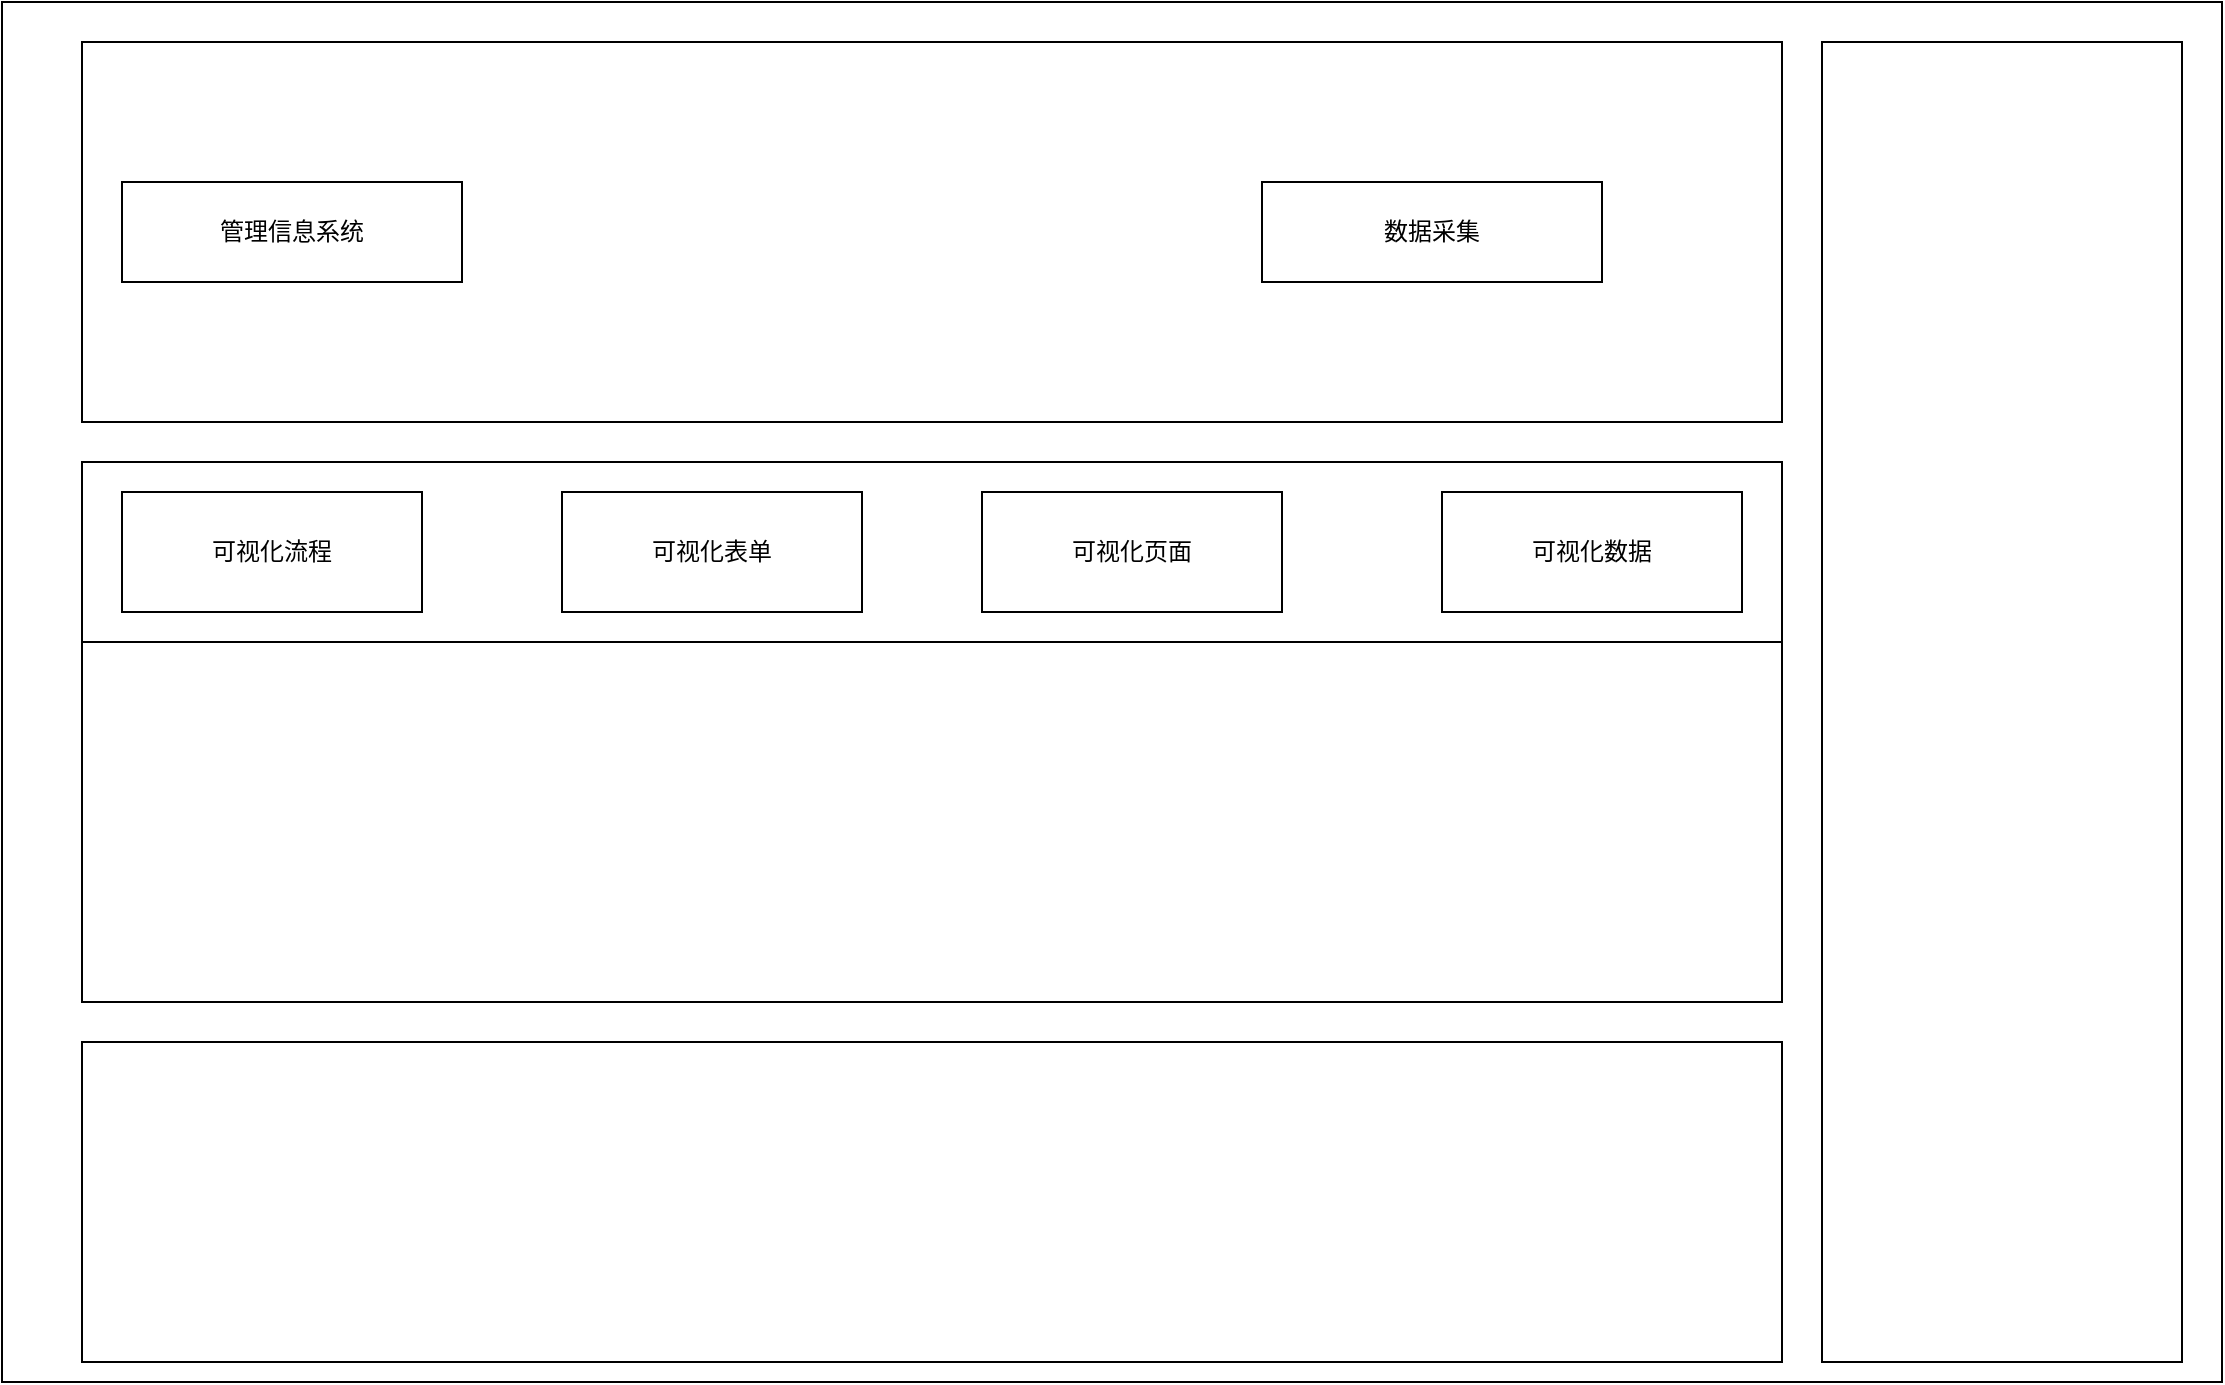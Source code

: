<mxfile version="24.2.9" type="github">
  <diagram name="第 1 页" id="HGLDyv8BH4dk013UrVIh">
    <mxGraphModel dx="2620" dy="923" grid="1" gridSize="10" guides="1" tooltips="1" connect="1" arrows="1" fold="1" page="1" pageScale="1" pageWidth="827" pageHeight="1169" math="0" shadow="0">
      <root>
        <mxCell id="0" />
        <mxCell id="1" parent="0" />
        <mxCell id="jLknQ4JefzLzpSv0ryhA-1" value="" style="rounded=0;whiteSpace=wrap;html=1;" vertex="1" parent="1">
          <mxGeometry x="-90" y="70" width="1110" height="690" as="geometry" />
        </mxCell>
        <mxCell id="jLknQ4JefzLzpSv0ryhA-2" value="" style="rounded=0;whiteSpace=wrap;html=1;" vertex="1" parent="1">
          <mxGeometry x="-50" y="90" width="850" height="190" as="geometry" />
        </mxCell>
        <mxCell id="jLknQ4JefzLzpSv0ryhA-4" value="" style="rounded=0;whiteSpace=wrap;html=1;" vertex="1" parent="1">
          <mxGeometry x="-50" y="300" width="850" height="270" as="geometry" />
        </mxCell>
        <mxCell id="jLknQ4JefzLzpSv0ryhA-5" value="" style="rounded=0;whiteSpace=wrap;html=1;" vertex="1" parent="1">
          <mxGeometry x="-50" y="590" width="850" height="160" as="geometry" />
        </mxCell>
        <mxCell id="jLknQ4JefzLzpSv0ryhA-6" value="" style="rounded=0;whiteSpace=wrap;html=1;" vertex="1" parent="1">
          <mxGeometry x="820" y="90" width="180" height="660" as="geometry" />
        </mxCell>
        <mxCell id="jLknQ4JefzLzpSv0ryhA-11" value="" style="rounded=0;whiteSpace=wrap;html=1;" vertex="1" parent="1">
          <mxGeometry x="-50" y="300" width="850" height="90" as="geometry" />
        </mxCell>
        <mxCell id="jLknQ4JefzLzpSv0ryhA-12" value="可视化流程" style="rounded=0;whiteSpace=wrap;html=1;" vertex="1" parent="1">
          <mxGeometry x="-30" y="315" width="150" height="60" as="geometry" />
        </mxCell>
        <mxCell id="jLknQ4JefzLzpSv0ryhA-13" value="可视化表单" style="rounded=0;whiteSpace=wrap;html=1;" vertex="1" parent="1">
          <mxGeometry x="190" y="315" width="150" height="60" as="geometry" />
        </mxCell>
        <mxCell id="jLknQ4JefzLzpSv0ryhA-14" value="可视化页面" style="rounded=0;whiteSpace=wrap;html=1;" vertex="1" parent="1">
          <mxGeometry x="400" y="315" width="150" height="60" as="geometry" />
        </mxCell>
        <mxCell id="jLknQ4JefzLzpSv0ryhA-15" value="可视化数据" style="rounded=0;whiteSpace=wrap;html=1;" vertex="1" parent="1">
          <mxGeometry x="630" y="315" width="150" height="60" as="geometry" />
        </mxCell>
        <mxCell id="jLknQ4JefzLzpSv0ryhA-21" value="管理信息系统" style="rounded=0;whiteSpace=wrap;html=1;" vertex="1" parent="1">
          <mxGeometry x="-30" y="160" width="170" height="50" as="geometry" />
        </mxCell>
        <mxCell id="jLknQ4JefzLzpSv0ryhA-22" value="数据采集" style="rounded=0;whiteSpace=wrap;html=1;" vertex="1" parent="1">
          <mxGeometry x="540" y="160" width="170" height="50" as="geometry" />
        </mxCell>
      </root>
    </mxGraphModel>
  </diagram>
</mxfile>
